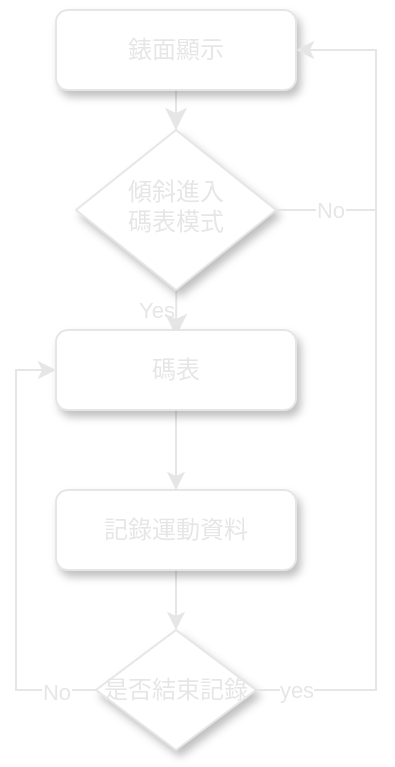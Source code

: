 <mxfile version="20.6.2" type="device"><diagram id="C5RBs43oDa-KdzZeNtuy" name="Page-1"><mxGraphModel dx="746" dy="584" grid="0" gridSize="10" guides="1" tooltips="1" connect="1" arrows="1" fold="1" page="1" pageScale="1" pageWidth="827" pageHeight="1169" background="#ffffff" math="0" shadow="0"><root><mxCell id="WIyWlLk6GJQsqaUBKTNV-0"/><mxCell id="WIyWlLk6GJQsqaUBKTNV-1" parent="WIyWlLk6GJQsqaUBKTNV-0"/><mxCell id="WIyWlLk6GJQsqaUBKTNV-2" value="" style="rounded=0;html=1;jettySize=auto;orthogonalLoop=1;fontSize=11;endArrow=classic;endFill=1;endSize=8;strokeWidth=1;shadow=0;labelBackgroundColor=none;edgeStyle=orthogonalEdgeStyle;fontColor=#E6E6E6;labelBorderColor=none;strokeColor=#E6E6E6;" parent="WIyWlLk6GJQsqaUBKTNV-1" source="WIyWlLk6GJQsqaUBKTNV-3" target="WIyWlLk6GJQsqaUBKTNV-6" edge="1"><mxGeometry relative="1" as="geometry"/></mxCell><mxCell id="WIyWlLk6GJQsqaUBKTNV-3" value="錶面顯示" style="rounded=1;whiteSpace=wrap;html=1;fontSize=12;glass=0;strokeWidth=1;shadow=1;fontColor=#E6E6E6;strokeColor=#E6E6E6;" parent="WIyWlLk6GJQsqaUBKTNV-1" vertex="1"><mxGeometry x="160" y="80" width="120" height="40" as="geometry"/></mxCell><mxCell id="WIyWlLk6GJQsqaUBKTNV-5" value="Yes" style="edgeStyle=orthogonalEdgeStyle;rounded=0;html=1;jettySize=auto;orthogonalLoop=1;fontSize=11;endArrow=classic;endFill=1;endSize=8;strokeWidth=1;shadow=0;labelBackgroundColor=none;exitX=0.502;exitY=0.983;exitDx=0;exitDy=0;exitPerimeter=0;fontColor=#E6E6E6;labelBorderColor=none;strokeColor=#E6E6E6;" parent="WIyWlLk6GJQsqaUBKTNV-1" source="WIyWlLk6GJQsqaUBKTNV-6" edge="1"><mxGeometry x="-0.06" y="-10" relative="1" as="geometry"><mxPoint as="offset"/><mxPoint x="220.0" y="223.0" as="sourcePoint"/><mxPoint x="220.0" y="243" as="targetPoint"/></mxGeometry></mxCell><mxCell id="WIyWlLk6GJQsqaUBKTNV-6" value="傾斜進入&lt;br&gt;碼表模式" style="rhombus;whiteSpace=wrap;html=1;shadow=1;fontFamily=Helvetica;fontSize=12;align=center;strokeWidth=1;spacing=6;spacingTop=-4;fontColor=#E6E6E6;strokeColor=#E6E6E6;" parent="WIyWlLk6GJQsqaUBKTNV-1" vertex="1"><mxGeometry x="170" y="140" width="100" height="80" as="geometry"/></mxCell><mxCell id="xJqy1tp2yuABc2UpkTLI-7" value="" style="edgeStyle=orthogonalEdgeStyle;rounded=0;orthogonalLoop=1;jettySize=auto;html=1;fontColor=#E6E6E6;labelBorderColor=none;strokeColor=#E6E6E6;" edge="1" parent="WIyWlLk6GJQsqaUBKTNV-1" source="WIyWlLk6GJQsqaUBKTNV-7" target="xJqy1tp2yuABc2UpkTLI-6"><mxGeometry relative="1" as="geometry"/></mxCell><mxCell id="WIyWlLk6GJQsqaUBKTNV-7" value="碼表" style="rounded=1;whiteSpace=wrap;html=1;fontSize=12;glass=0;strokeWidth=1;shadow=1;fontColor=#E6E6E6;strokeColor=#E6E6E6;" parent="WIyWlLk6GJQsqaUBKTNV-1" vertex="1"><mxGeometry x="160" y="240" width="120" height="40" as="geometry"/></mxCell><mxCell id="xJqy1tp2yuABc2UpkTLI-9" value="" style="edgeStyle=orthogonalEdgeStyle;rounded=0;orthogonalLoop=1;jettySize=auto;html=1;fontColor=#E6E6E6;labelBorderColor=none;strokeColor=#E6E6E6;" edge="1" parent="WIyWlLk6GJQsqaUBKTNV-1" source="xJqy1tp2yuABc2UpkTLI-6" target="xJqy1tp2yuABc2UpkTLI-8"><mxGeometry relative="1" as="geometry"/></mxCell><mxCell id="xJqy1tp2yuABc2UpkTLI-6" value="記錄運動資料" style="rounded=1;whiteSpace=wrap;html=1;fontSize=12;glass=0;strokeWidth=1;shadow=1;fontColor=#E6E6E6;strokeColor=#E6E6E6;" vertex="1" parent="WIyWlLk6GJQsqaUBKTNV-1"><mxGeometry x="160" y="320" width="120" height="40" as="geometry"/></mxCell><mxCell id="xJqy1tp2yuABc2UpkTLI-8" value="是否結束記錄" style="rhombus;whiteSpace=wrap;html=1;rounded=0;glass=0;strokeWidth=1;shadow=1;fontColor=#E6E6E6;strokeColor=#E6E6E6;" vertex="1" parent="WIyWlLk6GJQsqaUBKTNV-1"><mxGeometry x="180" y="390" width="80" height="60" as="geometry"/></mxCell><mxCell id="xJqy1tp2yuABc2UpkTLI-10" value="" style="endArrow=classic;html=1;rounded=0;entryX=1;entryY=0.5;entryDx=0;entryDy=0;exitX=1;exitY=0.5;exitDx=0;exitDy=0;fontColor=#E6E6E6;labelBorderColor=none;strokeColor=#E6E6E6;" edge="1" parent="WIyWlLk6GJQsqaUBKTNV-1" source="xJqy1tp2yuABc2UpkTLI-8" target="WIyWlLk6GJQsqaUBKTNV-3"><mxGeometry width="50" height="50" relative="1" as="geometry"><mxPoint x="250" y="500" as="sourcePoint"/><mxPoint x="320" y="180" as="targetPoint"/><Array as="points"><mxPoint x="320" y="420"/><mxPoint x="320" y="100"/></Array></mxGeometry></mxCell><mxCell id="xJqy1tp2yuABc2UpkTLI-11" value="yes" style="edgeLabel;html=1;align=center;verticalAlign=middle;resizable=0;points=[];fontColor=#E6E6E6;labelBorderColor=none;" vertex="1" connectable="0" parent="xJqy1tp2yuABc2UpkTLI-10"><mxGeometry x="0.804" y="4" relative="1" as="geometry"><mxPoint x="-36" y="319" as="offset"/></mxGeometry></mxCell><mxCell id="xJqy1tp2yuABc2UpkTLI-15" value="" style="endArrow=none;html=1;rounded=0;exitX=1;exitY=0.5;exitDx=0;exitDy=0;fontColor=#E6E6E6;labelBorderColor=none;strokeColor=#E6E6E6;" edge="1" parent="WIyWlLk6GJQsqaUBKTNV-1" source="WIyWlLk6GJQsqaUBKTNV-6"><mxGeometry width="50" height="50" relative="1" as="geometry"><mxPoint x="320" y="280" as="sourcePoint"/><mxPoint x="320" y="180" as="targetPoint"/></mxGeometry></mxCell><mxCell id="xJqy1tp2yuABc2UpkTLI-16" value="No" style="edgeLabel;html=1;align=center;verticalAlign=middle;resizable=0;points=[];fontColor=#E6E6E6;labelBorderColor=none;" vertex="1" connectable="0" parent="xJqy1tp2yuABc2UpkTLI-15"><mxGeometry x="0.076" relative="1" as="geometry"><mxPoint as="offset"/></mxGeometry></mxCell><mxCell id="xJqy1tp2yuABc2UpkTLI-17" value="" style="endArrow=classic;html=1;rounded=0;exitX=0;exitY=0.5;exitDx=0;exitDy=0;entryX=0;entryY=0.5;entryDx=0;entryDy=0;fontColor=#E6E6E6;labelBorderColor=none;strokeColor=#E6E6E6;" edge="1" parent="WIyWlLk6GJQsqaUBKTNV-1" source="xJqy1tp2yuABc2UpkTLI-8" target="WIyWlLk6GJQsqaUBKTNV-7"><mxGeometry width="50" height="50" relative="1" as="geometry"><mxPoint x="260" y="350" as="sourcePoint"/><mxPoint x="310" y="300" as="targetPoint"/><Array as="points"><mxPoint x="140" y="420"/><mxPoint x="140" y="260"/><mxPoint x="150" y="260"/></Array></mxGeometry></mxCell><mxCell id="xJqy1tp2yuABc2UpkTLI-18" value="No" style="edgeLabel;html=1;align=center;verticalAlign=middle;resizable=0;points=[];fontColor=#E6E6E6;labelBorderColor=none;" vertex="1" connectable="0" parent="xJqy1tp2yuABc2UpkTLI-17"><mxGeometry x="0.596" y="1" relative="1" as="geometry"><mxPoint x="21" y="136" as="offset"/></mxGeometry></mxCell></root></mxGraphModel></diagram></mxfile>
